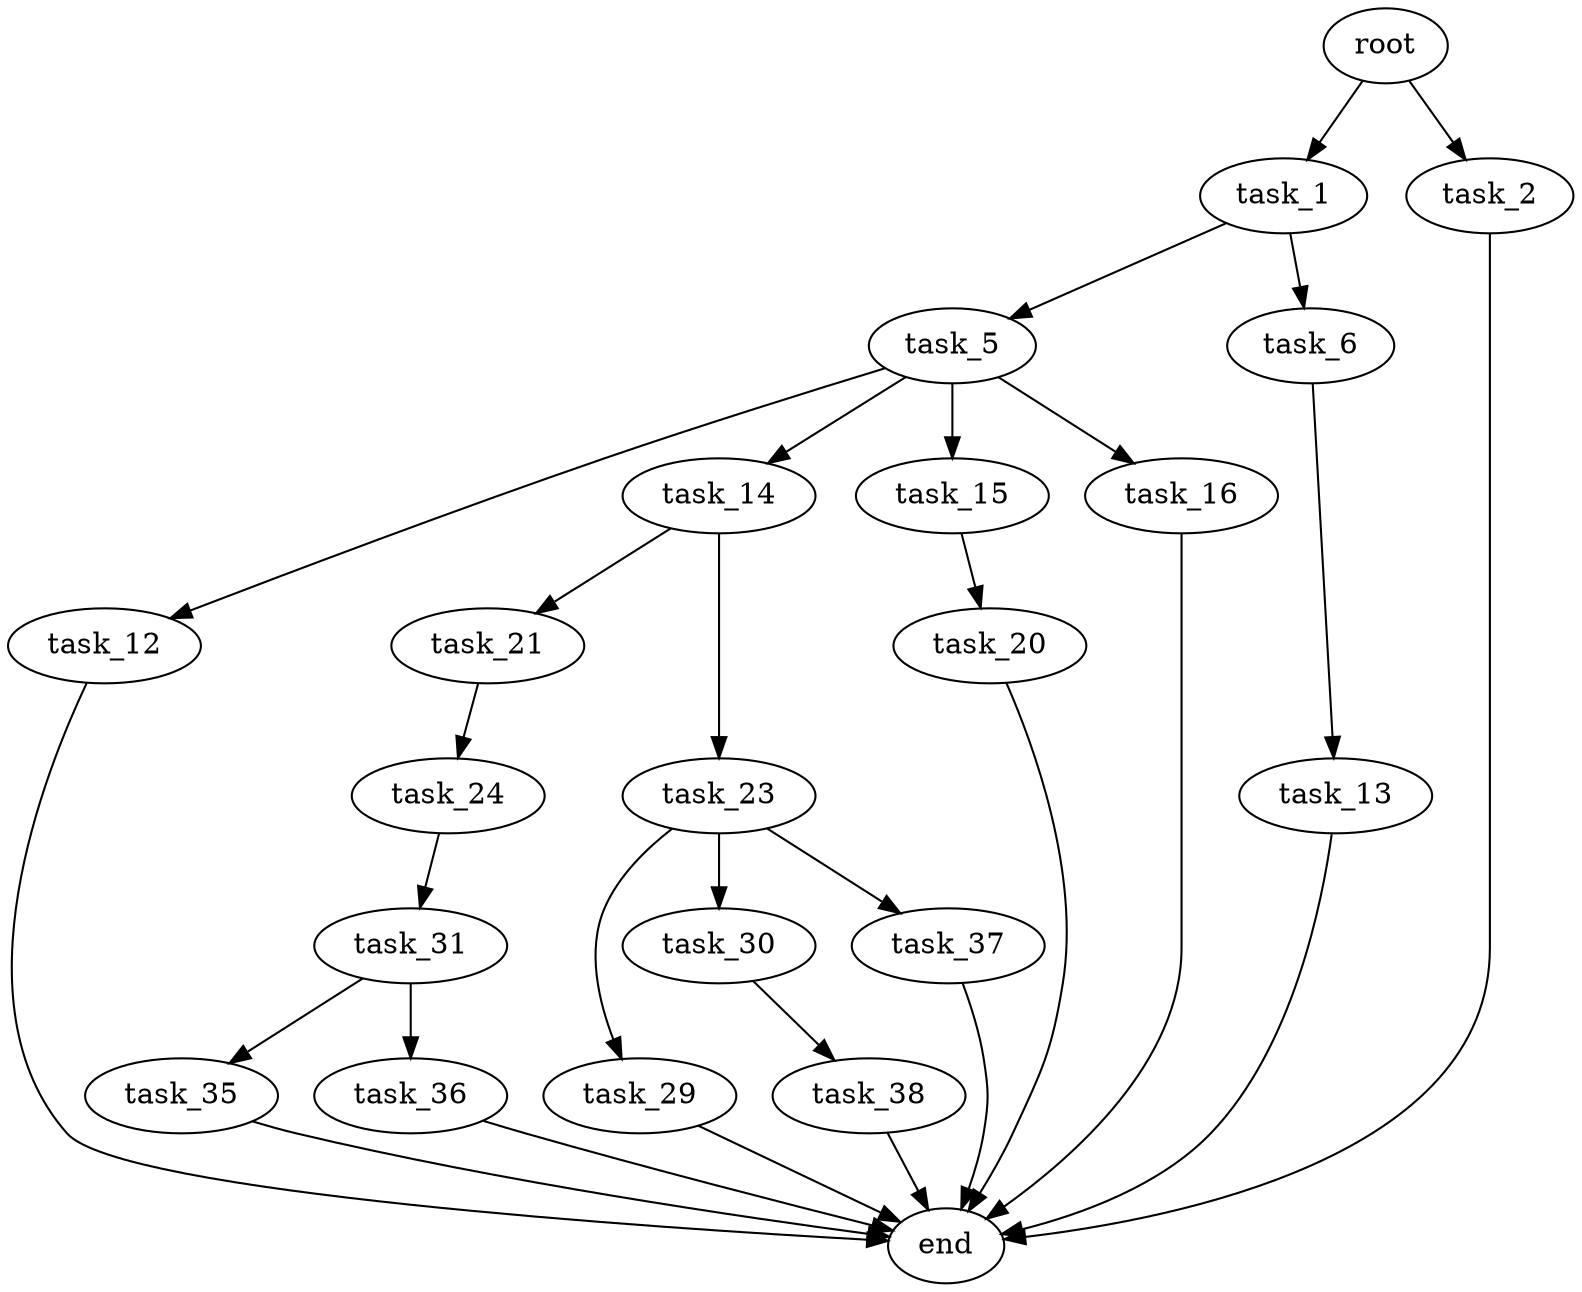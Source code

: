 digraph G {
  root [size="0.000000"];
  task_1 [size="21953664637.000000"];
  task_2 [size="549755813888.000000"];
  task_5 [size="837542230.000000"];
  task_6 [size="9450839918.000000"];
  task_12 [size="29554528158.000000"];
  task_13 [size="23355779058.000000"];
  task_14 [size="346956089621.000000"];
  task_15 [size="782757789696.000000"];
  task_16 [size="549755813888.000000"];
  task_20 [size="41806968430.000000"];
  task_21 [size="8589934592.000000"];
  task_23 [size="29044092814.000000"];
  task_24 [size="89585822291.000000"];
  task_29 [size="10394967629.000000"];
  task_30 [size="19116493067.000000"];
  task_31 [size="4620065783.000000"];
  task_35 [size="6486874900.000000"];
  task_36 [size="15274209763.000000"];
  task_37 [size="231928233984.000000"];
  task_38 [size="72088789557.000000"];
  end [size="0.000000"];

  root -> task_1 [size="1.000000"];
  root -> task_2 [size="1.000000"];
  task_1 -> task_5 [size="411041792.000000"];
  task_1 -> task_6 [size="411041792.000000"];
  task_2 -> end [size="1.000000"];
  task_5 -> task_12 [size="75497472.000000"];
  task_5 -> task_14 [size="75497472.000000"];
  task_5 -> task_15 [size="75497472.000000"];
  task_5 -> task_16 [size="75497472.000000"];
  task_6 -> task_13 [size="411041792.000000"];
  task_12 -> end [size="1.000000"];
  task_13 -> end [size="1.000000"];
  task_14 -> task_21 [size="301989888.000000"];
  task_14 -> task_23 [size="301989888.000000"];
  task_15 -> task_20 [size="679477248.000000"];
  task_16 -> end [size="1.000000"];
  task_20 -> end [size="1.000000"];
  task_21 -> task_24 [size="33554432.000000"];
  task_23 -> task_29 [size="679477248.000000"];
  task_23 -> task_30 [size="679477248.000000"];
  task_23 -> task_37 [size="679477248.000000"];
  task_24 -> task_31 [size="134217728.000000"];
  task_29 -> end [size="1.000000"];
  task_30 -> task_38 [size="301989888.000000"];
  task_31 -> task_35 [size="301989888.000000"];
  task_31 -> task_36 [size="301989888.000000"];
  task_35 -> end [size="1.000000"];
  task_36 -> end [size="1.000000"];
  task_37 -> end [size="1.000000"];
  task_38 -> end [size="1.000000"];
}
